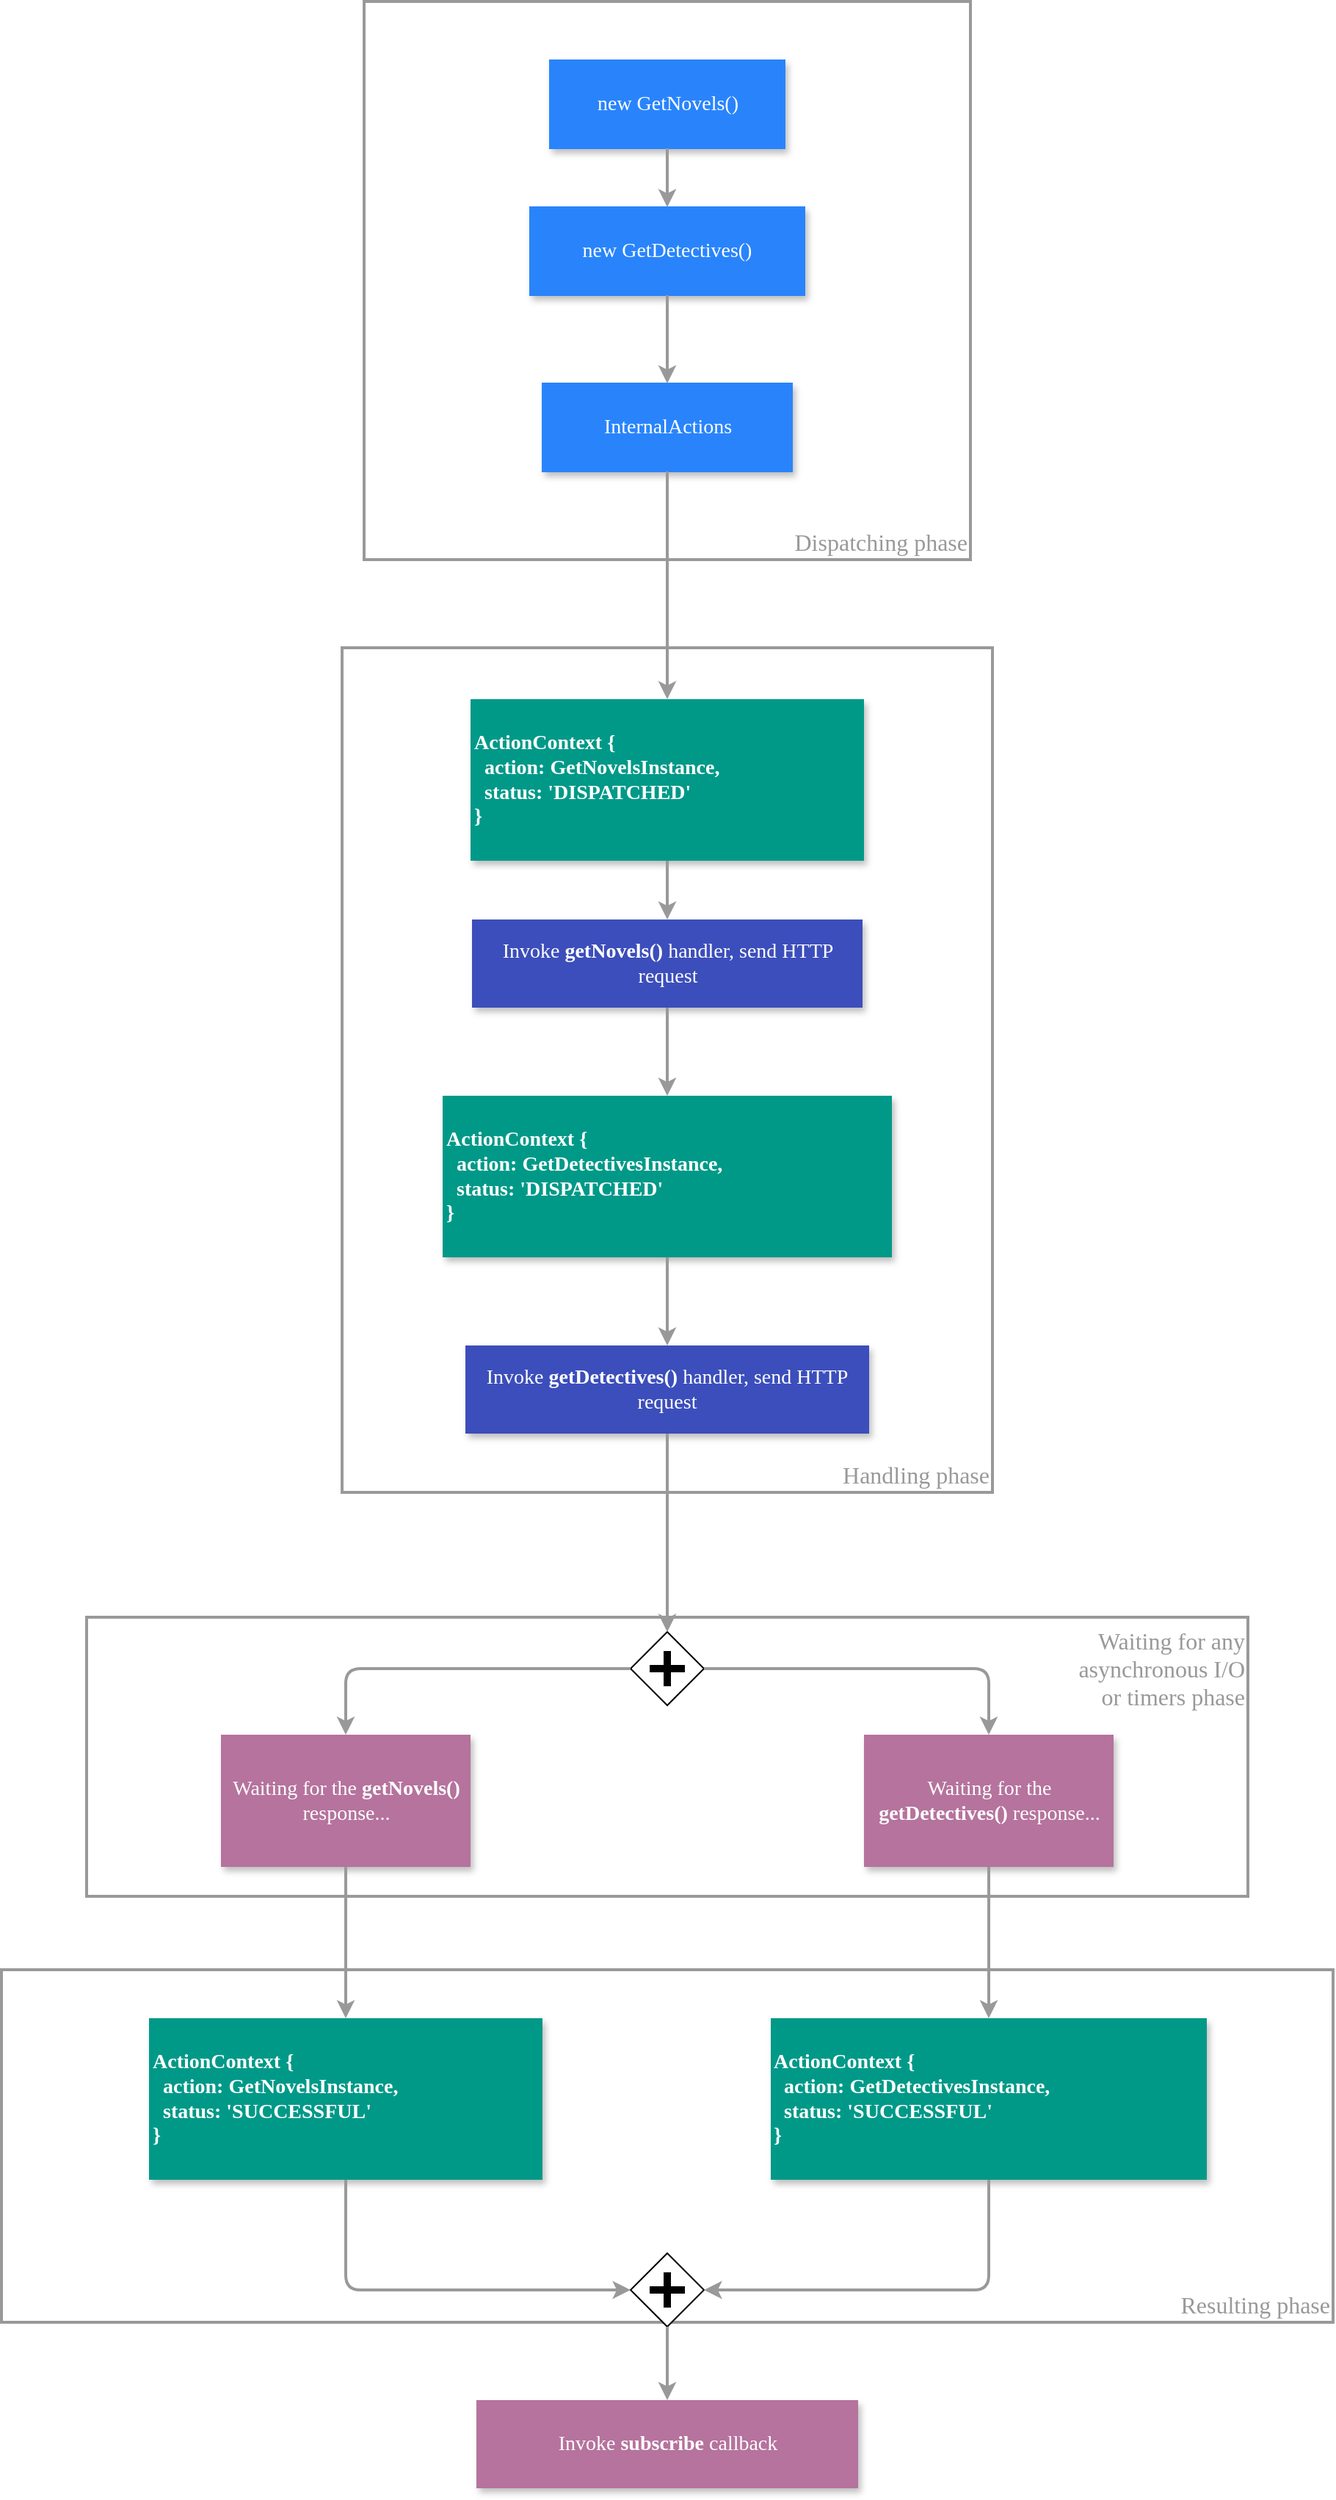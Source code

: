 <mxfile version="11.0.2" type="device"><diagram id="VM_lJbIfSqVpUI3J9hXz" name="Page-1"><mxGraphModel dx="4740" dy="2370" grid="1" gridSize="10" guides="1" tooltips="1" connect="1" arrows="1" fold="1" page="1" pageScale="1" pageWidth="827" pageHeight="1169" math="0" shadow="0"><root><mxCell id="0"/><mxCell id="1" parent="0"/><mxCell id="JGkQu7TxOsxgd_A5FnSZ-1" value="&lt;font face=&quot;Fira Code&quot; color=&quot;#999999&quot; style=&quot;font-size: 16px&quot;&gt;Resulting phase&lt;/font&gt;" style="rounded=0;whiteSpace=wrap;html=1;fillColor=none;verticalAlign=bottom;align=right;horizontal=1;strokeColor=#999999;strokeWidth=2;" vertex="1" parent="1"><mxGeometry x="450" y="1680" width="907" height="240" as="geometry"/></mxCell><mxCell id="JGkQu7TxOsxgd_A5FnSZ-2" value="&lt;font face=&quot;Fira Code&quot; color=&quot;#999999&quot;&gt;&lt;span style=&quot;font-size: 16px&quot;&gt;Waiting for any&lt;br&gt;asynchronous I/O&lt;br&gt;or timers phase&lt;/span&gt;&lt;/font&gt;" style="rounded=0;whiteSpace=wrap;html=1;fillColor=none;verticalAlign=top;align=right;horizontal=1;strokeColor=#999999;strokeWidth=2;" vertex="1" parent="1"><mxGeometry x="508" y="1440" width="791" height="190" as="geometry"/></mxCell><mxCell id="JGkQu7TxOsxgd_A5FnSZ-3" value="&lt;font face=&quot;Fira Code&quot; size=&quot;1&quot; color=&quot;#999999&quot;&gt;&lt;span style=&quot;font-size: 16px&quot;&gt;Handling phase&lt;/span&gt;&lt;/font&gt;" style="rounded=0;whiteSpace=wrap;html=1;fillColor=none;verticalAlign=bottom;align=right;horizontal=1;strokeColor=#999999;strokeWidth=2;" vertex="1" parent="1"><mxGeometry x="682" y="780" width="443" height="575" as="geometry"/></mxCell><mxCell id="JGkQu7TxOsxgd_A5FnSZ-4" value="&lt;font style=&quot;font-size: 16px&quot; face=&quot;Fira Code&quot; color=&quot;#999999&quot;&gt;Dispatching phase&lt;/font&gt;" style="rounded=0;whiteSpace=wrap;html=1;fillColor=none;verticalAlign=bottom;align=right;horizontal=1;strokeColor=#999999;strokeWidth=2;" vertex="1" parent="1"><mxGeometry x="697" y="340" width="413" height="380" as="geometry"/></mxCell><mxCell id="JGkQu7TxOsxgd_A5FnSZ-6" value="&lt;font style=&quot;font-size: 14px&quot; color=&quot;#ffffff&quot;&gt;new GetNovels()&lt;/font&gt;" style="rounded=0;whiteSpace=wrap;html=1;fontFamily=Fira Code;fillColor=#2984FC;strokeColor=#2984FC;fontColor=#333333;shadow=1;" vertex="1" parent="1"><mxGeometry x="823.5" y="380" width="160" height="60" as="geometry"/></mxCell><mxCell id="JGkQu7TxOsxgd_A5FnSZ-8" value="&lt;font style=&quot;font-size: 14px&quot; color=&quot;#ffffff&quot;&gt;new GetDetectives()&lt;/font&gt;" style="rounded=0;whiteSpace=wrap;html=1;fontFamily=Fira Code;fillColor=#2984FC;strokeColor=#2984FC;fontColor=#333333;shadow=1;" vertex="1" parent="1"><mxGeometry x="810" y="480" width="187" height="60" as="geometry"/></mxCell><mxCell id="JGkQu7TxOsxgd_A5FnSZ-10" value="&lt;font face=&quot;Fira Code&quot; style=&quot;font-size: 14px&quot; color=&quot;#ffffff&quot;&gt;InternalActions&lt;/font&gt;" style="rounded=0;whiteSpace=wrap;html=1;fillColor=#2984FC;strokeColor=#2984FC;fontColor=#333333;shadow=1;" vertex="1" parent="1"><mxGeometry x="818.5" y="600" width="170" height="60" as="geometry"/></mxCell><mxCell id="JGkQu7TxOsxgd_A5FnSZ-12" value="&lt;font style=&quot;font-size: 14px&quot; face=&quot;Fira Code&quot; color=&quot;#ffffff&quot;&gt;&lt;b&gt;ActionContext {&lt;br&gt;&amp;nbsp; action: GetNovelsInstance,&lt;br&gt;&amp;nbsp; status: 'DISPATCHED'&lt;br&gt;}&lt;/b&gt;&lt;/font&gt;" style="rounded=0;whiteSpace=wrap;html=1;align=left;fillColor=#009988;strokeColor=none;verticalAlign=middle;shadow=1" vertex="1" parent="1"><mxGeometry x="769.5" y="815" width="268" height="110" as="geometry"/></mxCell><mxCell id="JGkQu7TxOsxgd_A5FnSZ-14" value="&lt;font style=&quot;font-size: 14px&quot; face=&quot;Fira Code&quot; color=&quot;#ffffff&quot;&gt;&lt;b&gt;ActionContext {&lt;br&gt;&amp;nbsp; action: GetDetectivesInstance,&lt;br&gt;&amp;nbsp; status: 'DISPATCHED'&lt;br&gt;}&lt;/b&gt;&lt;/font&gt;" style="rounded=0;whiteSpace=wrap;html=1;align=left;fillColor=#009988;strokeColor=none;verticalAlign=middle;shadow=1" vertex="1" parent="1"><mxGeometry x="750.5" y="1085" width="306" height="110" as="geometry"/></mxCell><mxCell id="JGkQu7TxOsxgd_A5FnSZ-16" value="&lt;font style=&quot;font-size: 14px&quot; face=&quot;Fira Code&quot; color=&quot;#ffffff&quot;&gt;Invoke &lt;b&gt;getNovels()&lt;/b&gt; handler, send HTTP request&lt;/font&gt;" style="rounded=0;whiteSpace=wrap;html=1;fillColor=#3C4EBB;strokeColor=none;shadow=1" vertex="1" parent="1"><mxGeometry x="770.5" y="965" width="266" height="60" as="geometry"/></mxCell><mxCell id="JGkQu7TxOsxgd_A5FnSZ-19" value="" style="shape=mxgraph.bpmn.shape;html=1;verticalLabelPosition=bottom;labelBackgroundColor=#ffffff;verticalAlign=top;align=center;perimeter=rhombusPerimeter;background=gateway;outlineConnect=0;outline=none;symbol=parallelGw;" vertex="1" parent="1"><mxGeometry x="878.5" y="1450" width="50" height="50" as="geometry"/></mxCell><mxCell id="JGkQu7TxOsxgd_A5FnSZ-21" value="&lt;font style=&quot;font-size: 14px&quot; face=&quot;Fira Code&quot; color=&quot;#ffffff&quot;&gt;Invoke &lt;b&gt;getDetectives()&lt;/b&gt; handler, send HTTP request&lt;/font&gt;" style="rounded=0;whiteSpace=wrap;html=1;fillColor=#3C4EBB;strokeColor=none;shadow=1" vertex="1" parent="1"><mxGeometry x="766" y="1255" width="275" height="60" as="geometry"/></mxCell><mxCell id="JGkQu7TxOsxgd_A5FnSZ-23" value="&lt;font style=&quot;font-size: 14px&quot; face=&quot;Fira Code&quot; color=&quot;#ffffff&quot;&gt;Waiting for the &lt;b&gt;getNovels()&lt;/b&gt; response...&lt;/font&gt;" style="rounded=0;whiteSpace=wrap;html=1;fillColor=#B5739D;strokeColor=none;shadow=1" vertex="1" parent="1"><mxGeometry x="599.5" y="1520" width="170" height="90" as="geometry"/></mxCell><mxCell id="JGkQu7TxOsxgd_A5FnSZ-25" value="&lt;font style=&quot;font-size: 14px&quot; face=&quot;Fira Code&quot; color=&quot;#ffffff&quot;&gt;Waiting for the &lt;b&gt;getDetectives()&lt;/b&gt; response...&lt;/font&gt;" style="rounded=0;whiteSpace=wrap;html=1;fillColor=#B5739D;strokeColor=none;shadow=1" vertex="1" parent="1"><mxGeometry x="1037.5" y="1520" width="170" height="90" as="geometry"/></mxCell><mxCell id="JGkQu7TxOsxgd_A5FnSZ-27" value="&lt;font style=&quot;font-size: 14px&quot; face=&quot;Fira Code&quot; color=&quot;#ffffff&quot;&gt;&lt;b&gt;ActionContext {&lt;br&gt;&amp;nbsp; action: GetNovelsInstance,&lt;br&gt;&amp;nbsp; status: 'SUCCESSFUL'&lt;br&gt;}&lt;/b&gt;&lt;/font&gt;" style="rounded=0;whiteSpace=wrap;html=1;align=left;fillColor=#009988;strokeColor=none;verticalAlign=middle;shadow=1;" vertex="1" parent="1"><mxGeometry x="550.5" y="1713" width="268" height="110" as="geometry"/></mxCell><mxCell id="JGkQu7TxOsxgd_A5FnSZ-29" value="&lt;font style=&quot;font-size: 14px&quot; face=&quot;Fira Code&quot; color=&quot;#ffffff&quot;&gt;&lt;b&gt;ActionContext {&lt;br&gt;&amp;nbsp; action: GetDetectivesInstance,&lt;br&gt;&amp;nbsp; status: 'SUCCESSFUL'&lt;br&gt;}&lt;/b&gt;&lt;/font&gt;" style="rounded=0;whiteSpace=wrap;html=1;align=left;fillColor=#009988;strokeColor=none;verticalAlign=middle;shadow=1" vertex="1" parent="1"><mxGeometry x="974" y="1713" width="297" height="110" as="geometry"/></mxCell><mxCell id="JGkQu7TxOsxgd_A5FnSZ-30" value="&lt;font style=&quot;font-size: 14px&quot; face=&quot;Fira Code&quot; color=&quot;#ffffff&quot;&gt;Invoke &lt;b&gt;subscribe&lt;/b&gt; callback&lt;/font&gt;" style="rounded=0;whiteSpace=wrap;html=1;fillColor=#B5739D;strokeColor=none;shadow=1" vertex="1" parent="1"><mxGeometry x="773.5" y="1973" width="260" height="60" as="geometry"/></mxCell><mxCell id="JGkQu7TxOsxgd_A5FnSZ-31" value="" style="shape=mxgraph.bpmn.shape;html=1;verticalLabelPosition=bottom;labelBackgroundColor=#ffffff;verticalAlign=top;align=center;perimeter=rhombusPerimeter;background=gateway;outlineConnect=0;outline=none;symbol=parallelGw;" vertex="1" parent="1"><mxGeometry x="878.5" y="1873" width="50" height="50" as="geometry"/></mxCell><mxCell id="JGkQu7TxOsxgd_A5FnSZ-40" value="" style="endArrow=classic;verticalAlign=top;shadow=0;horizontal=1;labelBackgroundColor=none;html=1;comic=0;fillColor=#eeeeee;strokeColor=#999999;jumpStyle=none;fontColor=#666666;strokeWidth=2;fontStyle=1;spacing=0;labelPosition=center;verticalLabelPosition=middle;align=center;labelBorderColor=none;edgeStyle=orthogonalEdgeStyle;exitX=0.5;exitY=1;exitDx=0;exitDy=0;entryX=0.5;entryY=0;entryDx=0;entryDy=0;" edge="1" parent="1" source="JGkQu7TxOsxgd_A5FnSZ-6" target="JGkQu7TxOsxgd_A5FnSZ-8"><mxGeometry width="50" height="50" relative="1" as="geometry"><mxPoint x="610" y="570" as="sourcePoint"/><mxPoint x="590" y="490" as="targetPoint"/><mxPoint as="offset"/></mxGeometry></mxCell><mxCell id="JGkQu7TxOsxgd_A5FnSZ-41" value="" style="endArrow=classic;verticalAlign=top;shadow=0;horizontal=1;labelBackgroundColor=none;html=1;comic=0;fillColor=#eeeeee;strokeColor=#999999;jumpStyle=none;fontColor=#666666;strokeWidth=2;fontStyle=1;spacing=0;labelPosition=center;verticalLabelPosition=middle;align=center;labelBorderColor=none;entryX=0.5;entryY=0;entryDx=0;entryDy=0;edgeStyle=orthogonalEdgeStyle;exitX=0.5;exitY=1;exitDx=0;exitDy=0;" edge="1" parent="1" source="JGkQu7TxOsxgd_A5FnSZ-8" target="JGkQu7TxOsxgd_A5FnSZ-10"><mxGeometry width="50" height="50" relative="1" as="geometry"><mxPoint x="80" y="509.882" as="sourcePoint"/><mxPoint x="160" y="509.882" as="targetPoint"/><mxPoint as="offset"/></mxGeometry></mxCell><mxCell id="JGkQu7TxOsxgd_A5FnSZ-42" value="" style="endArrow=classic;verticalAlign=top;shadow=0;horizontal=1;labelBackgroundColor=none;html=1;comic=0;fillColor=#eeeeee;strokeColor=#999999;jumpStyle=none;fontColor=#666666;strokeWidth=2;fontStyle=1;spacing=0;labelPosition=center;verticalLabelPosition=middle;align=center;labelBorderColor=none;edgeStyle=orthogonalEdgeStyle;exitX=0.5;exitY=1;exitDx=0;exitDy=0;entryX=0.5;entryY=0;entryDx=0;entryDy=0;" edge="1" parent="1" source="JGkQu7TxOsxgd_A5FnSZ-10" target="JGkQu7TxOsxgd_A5FnSZ-12"><mxGeometry width="50" height="50" relative="1" as="geometry"><mxPoint x="914" y="550" as="sourcePoint"/><mxPoint x="610" y="770" as="targetPoint"/><mxPoint as="offset"/></mxGeometry></mxCell><mxCell id="JGkQu7TxOsxgd_A5FnSZ-43" value="" style="endArrow=classic;verticalAlign=top;shadow=0;horizontal=1;labelBackgroundColor=none;html=1;comic=0;fillColor=#eeeeee;strokeColor=#999999;jumpStyle=none;fontColor=#666666;strokeWidth=2;fontStyle=1;spacing=0;labelPosition=center;verticalLabelPosition=middle;align=center;labelBorderColor=none;edgeStyle=orthogonalEdgeStyle;exitX=0.5;exitY=1;exitDx=0;exitDy=0;entryX=0.5;entryY=0;entryDx=0;entryDy=0;" edge="1" parent="1" source="JGkQu7TxOsxgd_A5FnSZ-12" target="JGkQu7TxOsxgd_A5FnSZ-16"><mxGeometry width="50" height="50" relative="1" as="geometry"><mxPoint x="914" y="550" as="sourcePoint"/><mxPoint x="570" y="870" as="targetPoint"/><mxPoint as="offset"/></mxGeometry></mxCell><mxCell id="JGkQu7TxOsxgd_A5FnSZ-44" value="" style="endArrow=classic;verticalAlign=top;shadow=0;horizontal=1;labelBackgroundColor=none;html=1;comic=0;fillColor=#eeeeee;strokeColor=#999999;jumpStyle=none;fontColor=#666666;strokeWidth=2;fontStyle=1;spacing=0;labelPosition=center;verticalLabelPosition=middle;align=center;labelBorderColor=none;edgeStyle=orthogonalEdgeStyle;entryX=0.5;entryY=0;entryDx=0;entryDy=0;exitX=0.5;exitY=1;exitDx=0;exitDy=0;" edge="1" parent="1" source="JGkQu7TxOsxgd_A5FnSZ-16" target="JGkQu7TxOsxgd_A5FnSZ-14"><mxGeometry width="50" height="50" relative="1" as="geometry"><mxPoint x="470" y="1060" as="sourcePoint"/><mxPoint x="914" y="975" as="targetPoint"/><mxPoint as="offset"/></mxGeometry></mxCell><mxCell id="JGkQu7TxOsxgd_A5FnSZ-45" value="" style="endArrow=classic;verticalAlign=top;shadow=0;horizontal=1;labelBackgroundColor=none;html=1;comic=0;fillColor=#eeeeee;strokeColor=#999999;jumpStyle=none;fontColor=#666666;strokeWidth=2;fontStyle=1;spacing=0;labelPosition=center;verticalLabelPosition=middle;align=center;labelBorderColor=none;edgeStyle=orthogonalEdgeStyle;entryX=0.5;entryY=0;entryDx=0;entryDy=0;exitX=0.5;exitY=1;exitDx=0;exitDy=0;" edge="1" parent="1" source="JGkQu7TxOsxgd_A5FnSZ-14" target="JGkQu7TxOsxgd_A5FnSZ-21"><mxGeometry width="50" height="50" relative="1" as="geometry"><mxPoint x="530" y="1210" as="sourcePoint"/><mxPoint x="913.429" y="1094.857" as="targetPoint"/><mxPoint as="offset"/></mxGeometry></mxCell><mxCell id="JGkQu7TxOsxgd_A5FnSZ-46" value="" style="endArrow=classic;verticalAlign=top;shadow=0;horizontal=1;labelBackgroundColor=none;html=1;comic=0;fillColor=#eeeeee;strokeColor=#999999;jumpStyle=none;fontColor=#666666;strokeWidth=2;fontStyle=1;spacing=0;labelPosition=center;verticalLabelPosition=middle;align=center;labelBorderColor=none;edgeStyle=orthogonalEdgeStyle;entryX=0.5;entryY=0;entryDx=0;entryDy=0;exitX=0.5;exitY=1;exitDx=0;exitDy=0;" edge="1" parent="1" source="JGkQu7TxOsxgd_A5FnSZ-21" target="JGkQu7TxOsxgd_A5FnSZ-19"><mxGeometry width="50" height="50" relative="1" as="geometry"><mxPoint x="913.429" y="1205.143" as="sourcePoint"/><mxPoint x="913.429" y="1265.143" as="targetPoint"/><mxPoint as="offset"/></mxGeometry></mxCell><mxCell id="JGkQu7TxOsxgd_A5FnSZ-47" value="" style="endArrow=classic;verticalAlign=top;shadow=0;horizontal=1;labelBackgroundColor=none;html=1;comic=0;fillColor=#eeeeee;strokeColor=#999999;jumpStyle=none;fontColor=#666666;strokeWidth=2;fontStyle=1;spacing=0;labelPosition=center;verticalLabelPosition=middle;align=center;labelBorderColor=none;edgeStyle=orthogonalEdgeStyle;entryX=0.5;entryY=0;entryDx=0;entryDy=0;exitX=1;exitY=0.5;exitDx=0;exitDy=0;" edge="1" parent="1" source="JGkQu7TxOsxgd_A5FnSZ-19" target="JGkQu7TxOsxgd_A5FnSZ-25"><mxGeometry width="50" height="50" relative="1" as="geometry"><mxPoint x="913.429" y="1325.143" as="sourcePoint"/><mxPoint x="913.429" y="1460" as="targetPoint"/><mxPoint as="offset"/></mxGeometry></mxCell><mxCell id="JGkQu7TxOsxgd_A5FnSZ-48" value="" style="endArrow=classic;verticalAlign=top;shadow=0;horizontal=1;labelBackgroundColor=none;html=1;comic=0;fillColor=#eeeeee;strokeColor=#999999;jumpStyle=none;fontColor=#666666;strokeWidth=2;fontStyle=1;spacing=0;labelPosition=center;verticalLabelPosition=middle;align=center;labelBorderColor=none;edgeStyle=orthogonalEdgeStyle;entryX=0.5;entryY=0;entryDx=0;entryDy=0;exitX=0;exitY=0.5;exitDx=0;exitDy=0;" edge="1" parent="1" source="JGkQu7TxOsxgd_A5FnSZ-19" target="JGkQu7TxOsxgd_A5FnSZ-23"><mxGeometry width="50" height="50" relative="1" as="geometry"><mxPoint x="923.429" y="1335.143" as="sourcePoint"/><mxPoint x="923.429" y="1470" as="targetPoint"/><mxPoint as="offset"/></mxGeometry></mxCell><mxCell id="JGkQu7TxOsxgd_A5FnSZ-49" value="" style="endArrow=classic;verticalAlign=top;shadow=0;horizontal=1;labelBackgroundColor=none;html=1;comic=0;fillColor=#eeeeee;strokeColor=#999999;jumpStyle=none;fontColor=#666666;strokeWidth=2;fontStyle=1;spacing=0;labelPosition=center;verticalLabelPosition=middle;align=center;labelBorderColor=none;edgeStyle=orthogonalEdgeStyle;entryX=0.5;entryY=0;entryDx=0;entryDy=0;exitX=0.5;exitY=1;exitDx=0;exitDy=0;" edge="1" parent="1" source="JGkQu7TxOsxgd_A5FnSZ-23" target="JGkQu7TxOsxgd_A5FnSZ-27"><mxGeometry width="50" height="50" relative="1" as="geometry"><mxPoint x="933.429" y="1345.143" as="sourcePoint"/><mxPoint x="933.429" y="1480" as="targetPoint"/><mxPoint as="offset"/></mxGeometry></mxCell><mxCell id="JGkQu7TxOsxgd_A5FnSZ-50" value="" style="endArrow=classic;verticalAlign=top;shadow=0;horizontal=1;labelBackgroundColor=none;html=1;comic=0;fillColor=#eeeeee;strokeColor=#999999;jumpStyle=none;fontColor=#666666;strokeWidth=2;fontStyle=1;spacing=0;labelPosition=center;verticalLabelPosition=middle;align=center;labelBorderColor=none;edgeStyle=orthogonalEdgeStyle;entryX=0.5;entryY=0;entryDx=0;entryDy=0;exitX=0.5;exitY=1;exitDx=0;exitDy=0;" edge="1" parent="1" source="JGkQu7TxOsxgd_A5FnSZ-25" target="JGkQu7TxOsxgd_A5FnSZ-29"><mxGeometry width="50" height="50" relative="1" as="geometry"><mxPoint x="943.429" y="1355.143" as="sourcePoint"/><mxPoint x="943.429" y="1490" as="targetPoint"/><mxPoint as="offset"/></mxGeometry></mxCell><mxCell id="JGkQu7TxOsxgd_A5FnSZ-51" value="" style="endArrow=classic;verticalAlign=top;shadow=0;horizontal=1;labelBackgroundColor=none;html=1;comic=0;fillColor=#eeeeee;strokeColor=#999999;jumpStyle=none;fontColor=#666666;strokeWidth=2;fontStyle=1;spacing=0;labelPosition=center;verticalLabelPosition=middle;align=center;labelBorderColor=none;edgeStyle=orthogonalEdgeStyle;entryX=0;entryY=0.5;entryDx=0;entryDy=0;exitX=0.5;exitY=1;exitDx=0;exitDy=0;" edge="1" parent="1" source="JGkQu7TxOsxgd_A5FnSZ-27" target="JGkQu7TxOsxgd_A5FnSZ-31"><mxGeometry width="50" height="50" relative="1" as="geometry"><mxPoint x="953.429" y="1365.143" as="sourcePoint"/><mxPoint x="953.429" y="1500" as="targetPoint"/><mxPoint as="offset"/><Array as="points"><mxPoint x="684" y="1898"/></Array></mxGeometry></mxCell><mxCell id="JGkQu7TxOsxgd_A5FnSZ-52" value="" style="endArrow=classic;verticalAlign=top;shadow=0;horizontal=1;labelBackgroundColor=none;html=1;comic=0;fillColor=#eeeeee;strokeColor=#999999;jumpStyle=none;fontColor=#666666;strokeWidth=2;fontStyle=1;spacing=0;labelPosition=center;verticalLabelPosition=middle;align=center;labelBorderColor=none;edgeStyle=orthogonalEdgeStyle;entryX=1;entryY=0.5;entryDx=0;entryDy=0;exitX=0.5;exitY=1;exitDx=0;exitDy=0;" edge="1" parent="1" source="JGkQu7TxOsxgd_A5FnSZ-29" target="JGkQu7TxOsxgd_A5FnSZ-31"><mxGeometry width="50" height="50" relative="1" as="geometry"><mxPoint x="694.414" y="1833.103" as="sourcePoint"/><mxPoint x="888.207" y="1908.276" as="targetPoint"/><mxPoint as="offset"/><Array as="points"><mxPoint x="1122" y="1898"/></Array></mxGeometry></mxCell><mxCell id="JGkQu7TxOsxgd_A5FnSZ-53" value="" style="endArrow=classic;verticalAlign=top;shadow=0;horizontal=1;labelBackgroundColor=none;html=1;comic=0;fillColor=#eeeeee;strokeColor=#999999;jumpStyle=none;fontColor=#666666;strokeWidth=2;fontStyle=1;spacing=0;labelPosition=center;verticalLabelPosition=middle;align=center;labelBorderColor=none;edgeStyle=orthogonalEdgeStyle;entryX=0.5;entryY=0;entryDx=0;entryDy=0;exitX=0.5;exitY=1;exitDx=0;exitDy=0;" edge="1" parent="1" source="JGkQu7TxOsxgd_A5FnSZ-31" target="JGkQu7TxOsxgd_A5FnSZ-30"><mxGeometry width="50" height="50" relative="1" as="geometry"><mxPoint x="1132.286" y="1833.143" as="sourcePoint"/><mxPoint x="938.571" y="1908" as="targetPoint"/><mxPoint as="offset"/><Array as="points"/></mxGeometry></mxCell></root></mxGraphModel></diagram></mxfile>